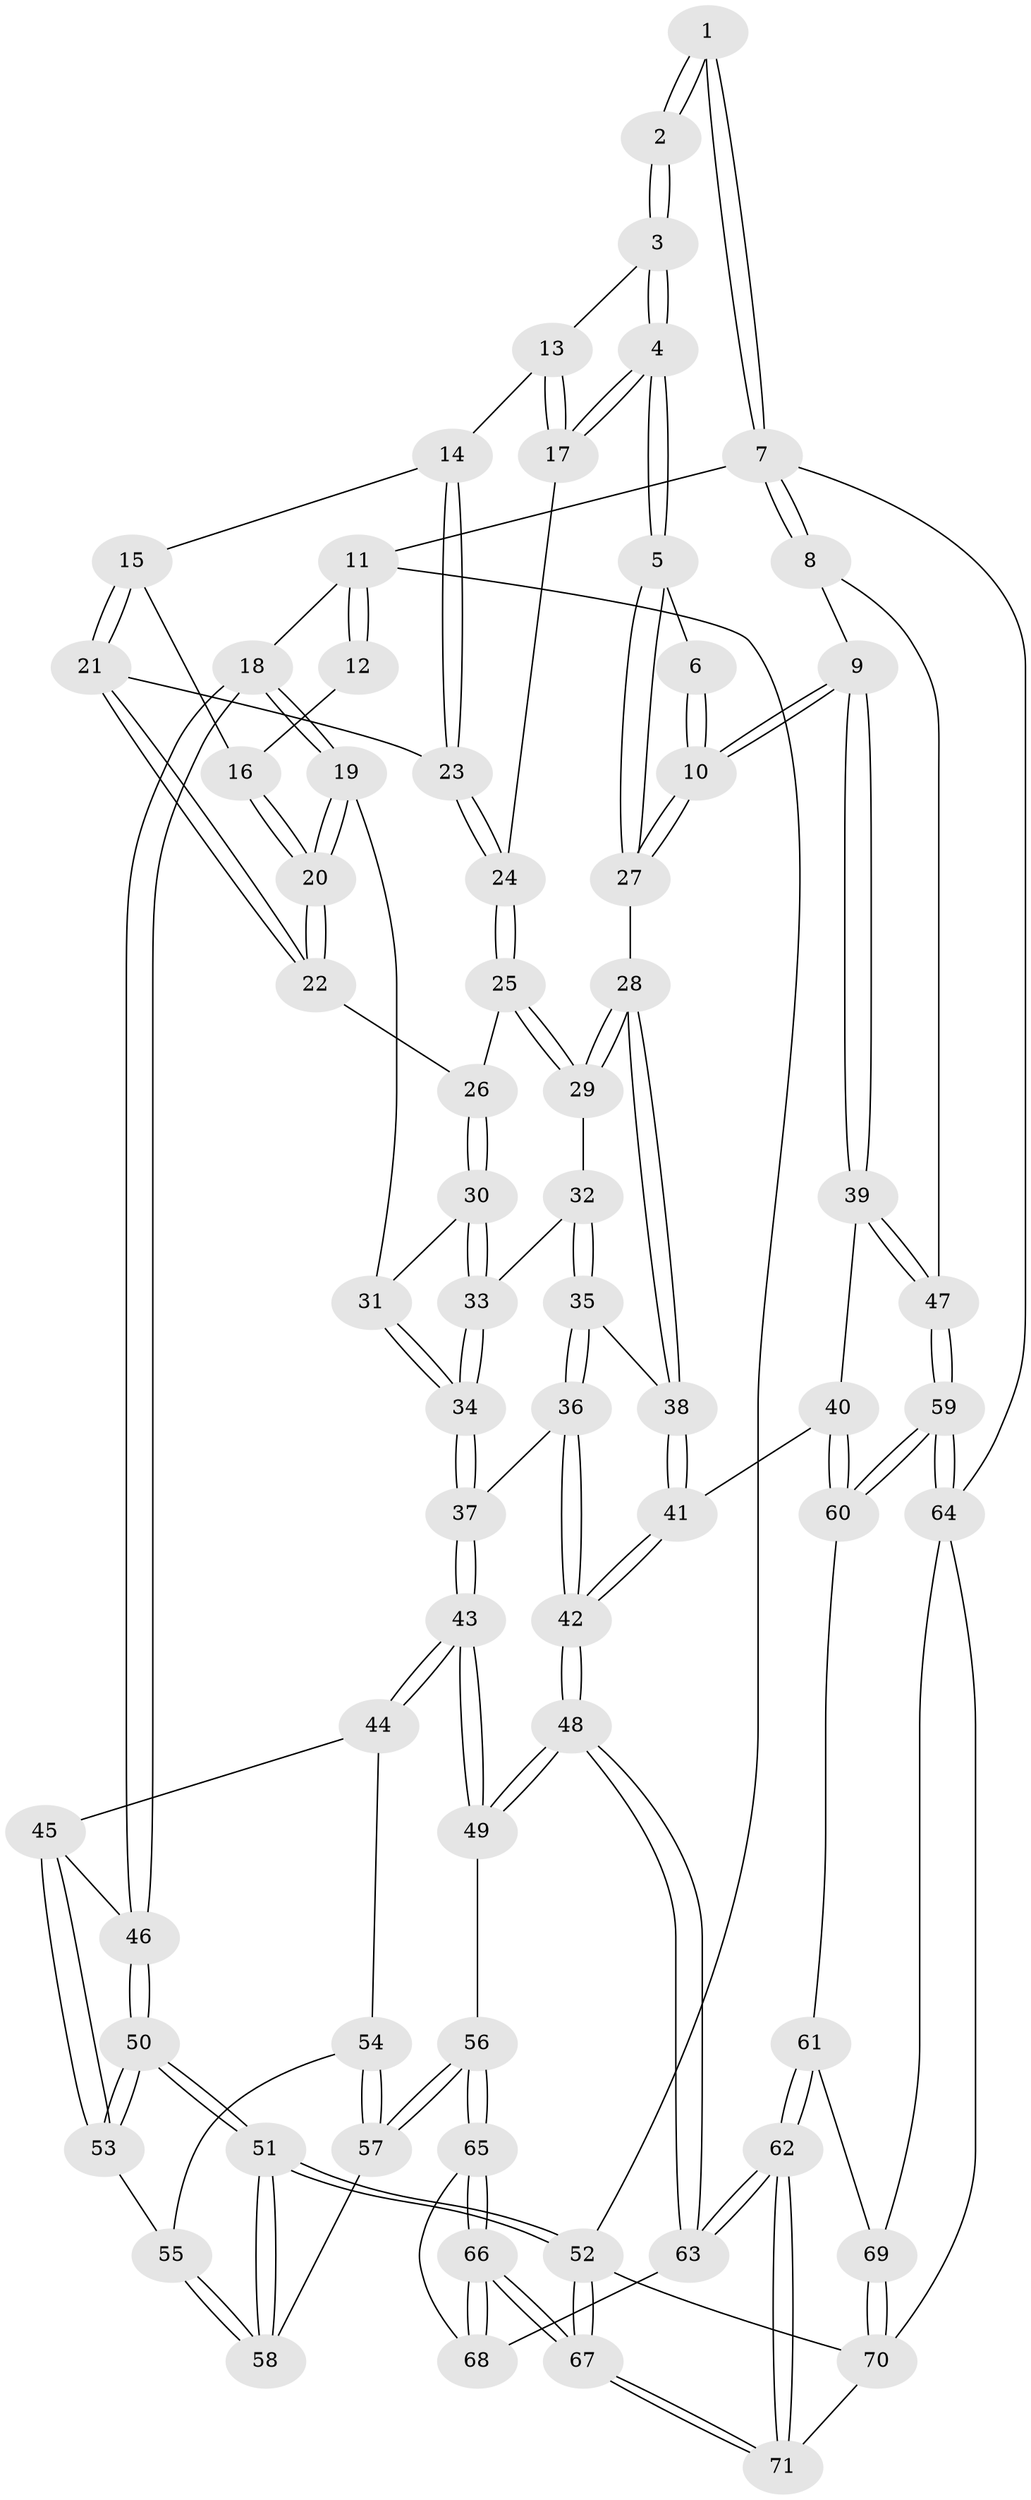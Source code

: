 // coarse degree distribution, {3: 0.17857142857142858, 5: 0.25, 7: 0.07142857142857142, 2: 0.03571428571428571, 4: 0.35714285714285715, 6: 0.10714285714285714}
// Generated by graph-tools (version 1.1) at 2025/21/03/04/25 18:21:18]
// undirected, 71 vertices, 174 edges
graph export_dot {
graph [start="1"]
  node [color=gray90,style=filled];
  1 [pos="+0.8576277843396031+0"];
  2 [pos="+0.5676994806698086+0"];
  3 [pos="+0.5718338007970284+0"];
  4 [pos="+0.6598616274928959+0.13798488524353317"];
  5 [pos="+0.6713235650410798+0.1451382305164555"];
  6 [pos="+0.8544199518120333+0"];
  7 [pos="+1+0"];
  8 [pos="+1+0.2863877090669457"];
  9 [pos="+0.8706601964438463+0.2720747134077589"];
  10 [pos="+0.8055243046271529+0.24583340085220565"];
  11 [pos="+0+0"];
  12 [pos="+0.42667175961353393+0"];
  13 [pos="+0.5153231265924599+0.053924761307780185"];
  14 [pos="+0.46584365814735507+0.0844020145982919"];
  15 [pos="+0.4213333781812458+0.050023583127809974"];
  16 [pos="+0.3985591489309519+0.013753490170662557"];
  17 [pos="+0.5906015170496489+0.14323754188411425"];
  18 [pos="+0+0.21240840733359911"];
  19 [pos="+0.07744643202859389+0.2126649785349287"];
  20 [pos="+0.2219388505204079+0.1740674954032215"];
  21 [pos="+0.3908271172013164+0.14548592229107207"];
  22 [pos="+0.32853758888744644+0.17705717467183096"];
  23 [pos="+0.47336675627839775+0.13985421405736964"];
  24 [pos="+0.5102548476087834+0.17668143133226658"];
  25 [pos="+0.48723310400635855+0.23720195472400138"];
  26 [pos="+0.42683075980932494+0.2328728002543908"];
  27 [pos="+0.7957994149253754+0.24596158220620473"];
  28 [pos="+0.7576779185174155+0.2740496034730456"];
  29 [pos="+0.5033378832412537+0.2816502979939429"];
  30 [pos="+0.3707596658669449+0.32365369053709675"];
  31 [pos="+0.32925697839882795+0.3264593349622546"];
  32 [pos="+0.4830438997895989+0.3581677040897958"];
  33 [pos="+0.4795462171667457+0.35884315905780023"];
  34 [pos="+0.37441005016473455+0.46048640340863106"];
  35 [pos="+0.5379409944951823+0.41267730127252594"];
  36 [pos="+0.5124489814819284+0.5134254110133236"];
  37 [pos="+0.37119358712001777+0.47159085856514327"];
  38 [pos="+0.6587876792522788+0.3941160625330956"];
  39 [pos="+0.7781992499734892+0.6064260459398216"];
  40 [pos="+0.7748098234675566+0.6094627625133165"];
  41 [pos="+0.6865781886573223+0.6120027222389788"];
  42 [pos="+0.5630898766767433+0.6819771983428177"];
  43 [pos="+0.2945237951149963+0.5381925442431823"];
  44 [pos="+0.2141279240231888+0.5065909618653934"];
  45 [pos="+0+0.2570182651599869"];
  46 [pos="+0+0.24808693093353387"];
  47 [pos="+1+0.5343566091426922"];
  48 [pos="+0.5295865423524763+0.7314846669957945"];
  49 [pos="+0.3501849717086622+0.6399469512345315"];
  50 [pos="+0+0.5732972383051794"];
  51 [pos="+0+0.9359221576410722"];
  52 [pos="+0+1"];
  53 [pos="+0.10874252536550665+0.6449307388800716"];
  54 [pos="+0.19506564666128762+0.5542464069742896"];
  55 [pos="+0.11525071430315806+0.6500136397500275"];
  56 [pos="+0.20971255009309836+0.7485438944049472"];
  57 [pos="+0.18771995641157468+0.7387144065153621"];
  58 [pos="+0.12636235136096166+0.732172078937276"];
  59 [pos="+1+0.7234130549677251"];
  60 [pos="+0.8131245780718406+0.6746036776051537"];
  61 [pos="+0.8394533385423045+0.7774494937862841"];
  62 [pos="+0.5746998039943234+0.9122761958645138"];
  63 [pos="+0.530905130856368+0.8040872056830038"];
  64 [pos="+1+0.7819882843773449"];
  65 [pos="+0.22132216707474192+0.780076271594052"];
  66 [pos="+0.1938060658863569+0.9686857031597784"];
  67 [pos="+0.04843476517108513+1"];
  68 [pos="+0.38350414328586524+0.8310506349627292"];
  69 [pos="+0.8960535323085868+0.8162057077302739"];
  70 [pos="+0.7479494470176876+1"];
  71 [pos="+0.5941705357755644+1"];
  1 -- 2;
  1 -- 2;
  1 -- 7;
  1 -- 7;
  2 -- 3;
  2 -- 3;
  3 -- 4;
  3 -- 4;
  3 -- 13;
  4 -- 5;
  4 -- 5;
  4 -- 17;
  4 -- 17;
  5 -- 6;
  5 -- 27;
  5 -- 27;
  6 -- 10;
  6 -- 10;
  7 -- 8;
  7 -- 8;
  7 -- 11;
  7 -- 64;
  8 -- 9;
  8 -- 47;
  9 -- 10;
  9 -- 10;
  9 -- 39;
  9 -- 39;
  10 -- 27;
  10 -- 27;
  11 -- 12;
  11 -- 12;
  11 -- 18;
  11 -- 52;
  12 -- 16;
  13 -- 14;
  13 -- 17;
  13 -- 17;
  14 -- 15;
  14 -- 23;
  14 -- 23;
  15 -- 16;
  15 -- 21;
  15 -- 21;
  16 -- 20;
  16 -- 20;
  17 -- 24;
  18 -- 19;
  18 -- 19;
  18 -- 46;
  18 -- 46;
  19 -- 20;
  19 -- 20;
  19 -- 31;
  20 -- 22;
  20 -- 22;
  21 -- 22;
  21 -- 22;
  21 -- 23;
  22 -- 26;
  23 -- 24;
  23 -- 24;
  24 -- 25;
  24 -- 25;
  25 -- 26;
  25 -- 29;
  25 -- 29;
  26 -- 30;
  26 -- 30;
  27 -- 28;
  28 -- 29;
  28 -- 29;
  28 -- 38;
  28 -- 38;
  29 -- 32;
  30 -- 31;
  30 -- 33;
  30 -- 33;
  31 -- 34;
  31 -- 34;
  32 -- 33;
  32 -- 35;
  32 -- 35;
  33 -- 34;
  33 -- 34;
  34 -- 37;
  34 -- 37;
  35 -- 36;
  35 -- 36;
  35 -- 38;
  36 -- 37;
  36 -- 42;
  36 -- 42;
  37 -- 43;
  37 -- 43;
  38 -- 41;
  38 -- 41;
  39 -- 40;
  39 -- 47;
  39 -- 47;
  40 -- 41;
  40 -- 60;
  40 -- 60;
  41 -- 42;
  41 -- 42;
  42 -- 48;
  42 -- 48;
  43 -- 44;
  43 -- 44;
  43 -- 49;
  43 -- 49;
  44 -- 45;
  44 -- 54;
  45 -- 46;
  45 -- 53;
  45 -- 53;
  46 -- 50;
  46 -- 50;
  47 -- 59;
  47 -- 59;
  48 -- 49;
  48 -- 49;
  48 -- 63;
  48 -- 63;
  49 -- 56;
  50 -- 51;
  50 -- 51;
  50 -- 53;
  50 -- 53;
  51 -- 52;
  51 -- 52;
  51 -- 58;
  51 -- 58;
  52 -- 67;
  52 -- 67;
  52 -- 70;
  53 -- 55;
  54 -- 55;
  54 -- 57;
  54 -- 57;
  55 -- 58;
  55 -- 58;
  56 -- 57;
  56 -- 57;
  56 -- 65;
  56 -- 65;
  57 -- 58;
  59 -- 60;
  59 -- 60;
  59 -- 64;
  59 -- 64;
  60 -- 61;
  61 -- 62;
  61 -- 62;
  61 -- 69;
  62 -- 63;
  62 -- 63;
  62 -- 71;
  62 -- 71;
  63 -- 68;
  64 -- 69;
  64 -- 70;
  65 -- 66;
  65 -- 66;
  65 -- 68;
  66 -- 67;
  66 -- 67;
  66 -- 68;
  66 -- 68;
  67 -- 71;
  67 -- 71;
  69 -- 70;
  69 -- 70;
  70 -- 71;
}
